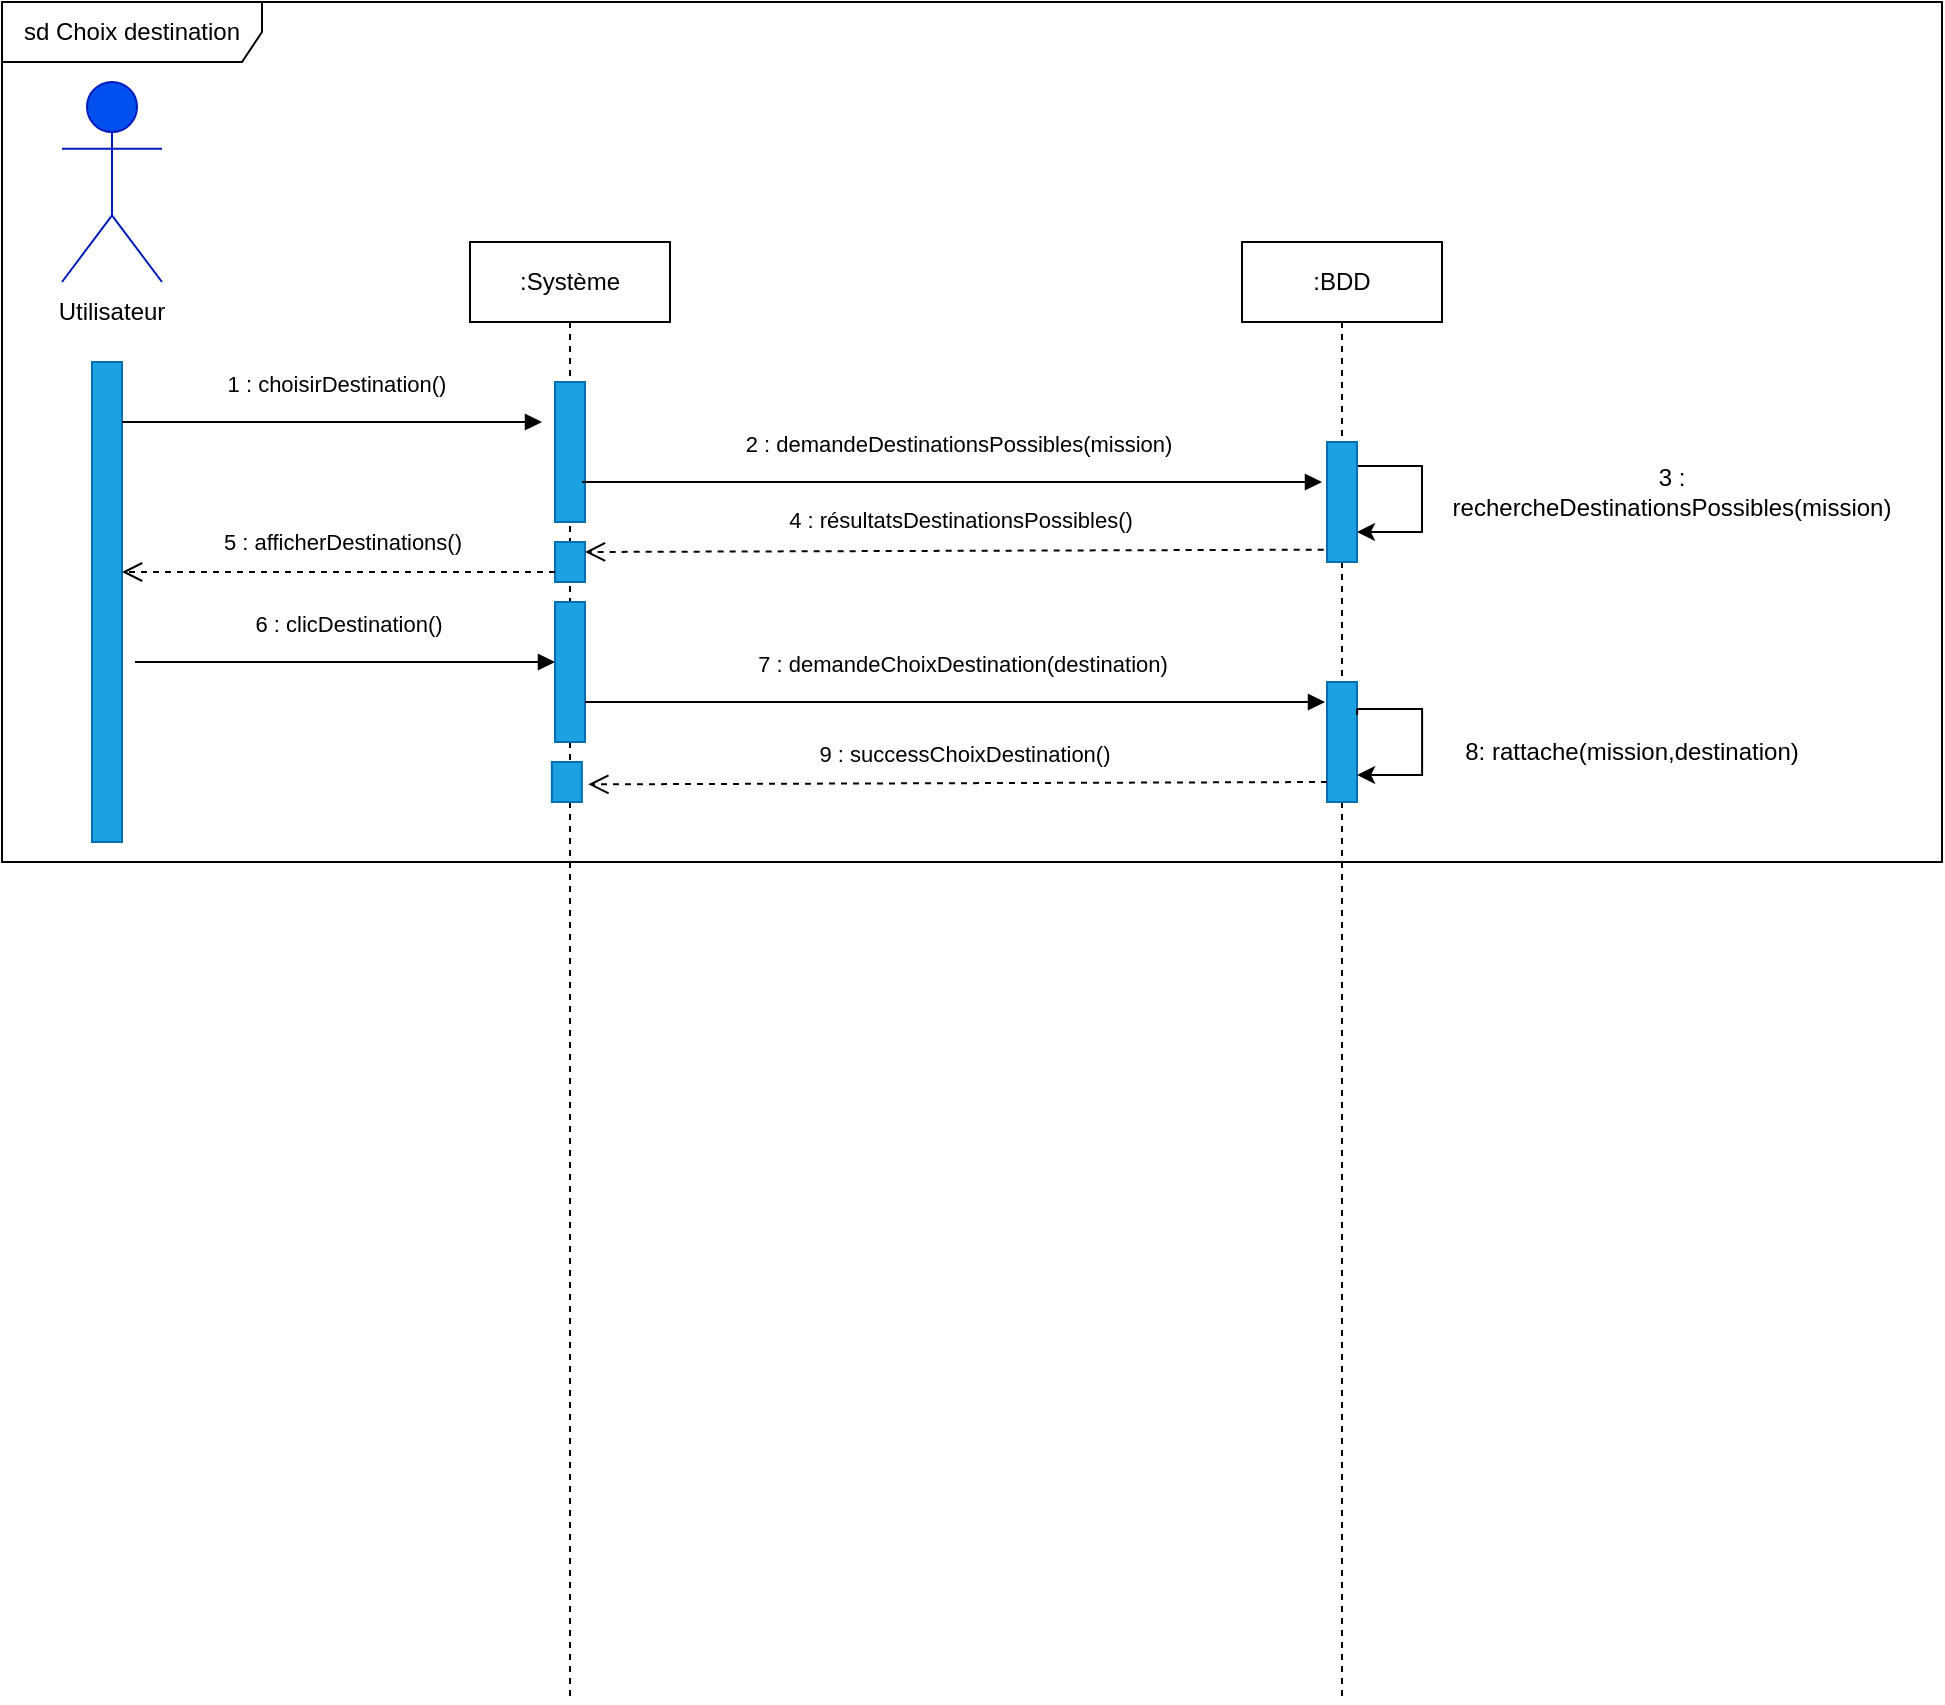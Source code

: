 <mxfile version="20.6.0" type="device"><diagram id="M-pu-cOKjHEZvPsEpOY4" name="Page-1"><mxGraphModel dx="1990" dy="1203" grid="1" gridSize="10" guides="1" tooltips="1" connect="1" arrows="1" fold="1" page="1" pageScale="1" pageWidth="827" pageHeight="1169" math="0" shadow="0"><root><mxCell id="0"/><mxCell id="1" parent="0"/><mxCell id="OMeM30PVV8WrVPDrTTRZ-74" value="sd Choix destination" style="shape=umlFrame;whiteSpace=wrap;html=1;width=130;height=30;" parent="1" vertex="1"><mxGeometry x="80" y="150" width="970" height="430" as="geometry"/></mxCell><mxCell id="OMeM30PVV8WrVPDrTTRZ-1" value="&lt;b&gt;Utilisateur&lt;/b&gt;" style="shape=umlActor;verticalLabelPosition=bottom;verticalAlign=top;html=1;fillColor=#0050ef;fontColor=#ffffff;strokeColor=#001DBC;" parent="1" vertex="1"><mxGeometry x="110" y="190" width="50" height="100" as="geometry"/></mxCell><mxCell id="OMeM30PVV8WrVPDrTTRZ-2" value="Utilisateur" style="text;html=1;strokeColor=none;fillColor=none;align=center;verticalAlign=middle;whiteSpace=wrap;rounded=0;" parent="1" vertex="1"><mxGeometry x="105" y="290" width="60" height="30" as="geometry"/></mxCell><mxCell id="OMeM30PVV8WrVPDrTTRZ-3" value=":Système" style="shape=umlLifeline;perimeter=lifelinePerimeter;whiteSpace=wrap;html=1;container=1;collapsible=0;recursiveResize=0;outlineConnect=0;" parent="1" vertex="1"><mxGeometry x="314" y="270" width="100" height="730" as="geometry"/></mxCell><mxCell id="OMeM30PVV8WrVPDrTTRZ-4" value="" style="rounded=0;whiteSpace=wrap;html=1;fillColor=#1ba1e2;fontColor=#ffffff;strokeColor=#006EAF;" parent="OMeM30PVV8WrVPDrTTRZ-3" vertex="1"><mxGeometry x="42.5" y="180" width="15" height="70" as="geometry"/></mxCell><mxCell id="OMeM30PVV8WrVPDrTTRZ-5" value="" style="rounded=0;whiteSpace=wrap;html=1;fillColor=#1ba1e2;fontColor=#ffffff;strokeColor=#006EAF;" parent="OMeM30PVV8WrVPDrTTRZ-3" vertex="1"><mxGeometry x="42.5" y="150" width="15" height="20" as="geometry"/></mxCell><mxCell id="00_dAAt5dJgb9aGSw6u1-14" value="" style="rounded=0;whiteSpace=wrap;html=1;fillColor=#1ba1e2;fontColor=#ffffff;strokeColor=#006EAF;" vertex="1" parent="OMeM30PVV8WrVPDrTTRZ-3"><mxGeometry x="40.93" y="260" width="15" height="20" as="geometry"/></mxCell><mxCell id="OMeM30PVV8WrVPDrTTRZ-6" value=":BDD" style="shape=umlLifeline;perimeter=lifelinePerimeter;whiteSpace=wrap;html=1;container=1;collapsible=0;recursiveResize=0;outlineConnect=0;" parent="1" vertex="1"><mxGeometry x="700" y="270" width="100" height="730" as="geometry"/></mxCell><mxCell id="OMeM30PVV8WrVPDrTTRZ-7" style="edgeStyle=orthogonalEdgeStyle;rounded=0;orthogonalLoop=1;jettySize=auto;html=1;exitX=1;exitY=0.25;exitDx=0;exitDy=0;entryX=1;entryY=0.75;entryDx=0;entryDy=0;" parent="OMeM30PVV8WrVPDrTTRZ-6" source="OMeM30PVV8WrVPDrTTRZ-8" target="OMeM30PVV8WrVPDrTTRZ-8" edge="1"><mxGeometry relative="1" as="geometry"><Array as="points"><mxPoint x="58" y="112"/><mxPoint x="90" y="112"/><mxPoint x="90" y="145"/></Array></mxGeometry></mxCell><mxCell id="OMeM30PVV8WrVPDrTTRZ-8" value="" style="rounded=0;whiteSpace=wrap;html=1;fillColor=#1ba1e2;fontColor=#ffffff;strokeColor=#006EAF;" parent="OMeM30PVV8WrVPDrTTRZ-6" vertex="1"><mxGeometry x="42.5" y="100" width="15" height="60" as="geometry"/></mxCell><mxCell id="00_dAAt5dJgb9aGSw6u1-3" value="" style="rounded=0;whiteSpace=wrap;html=1;fillColor=#1ba1e2;fontColor=#ffffff;strokeColor=#006EAF;" vertex="1" parent="OMeM30PVV8WrVPDrTTRZ-6"><mxGeometry x="42.5" y="220" width="15" height="60" as="geometry"/></mxCell><mxCell id="00_dAAt5dJgb9aGSw6u1-5" style="edgeStyle=orthogonalEdgeStyle;rounded=0;orthogonalLoop=1;jettySize=auto;html=1;exitX=1;exitY=0.25;exitDx=0;exitDy=0;entryX=1;entryY=0.75;entryDx=0;entryDy=0;" edge="1" parent="OMeM30PVV8WrVPDrTTRZ-6"><mxGeometry relative="1" as="geometry"><Array as="points"><mxPoint x="58.06" y="233.47"/><mxPoint x="90.06" y="233.47"/><mxPoint x="90.06" y="266.47"/></Array><mxPoint x="57.56" y="236.47" as="sourcePoint"/><mxPoint x="57.56" y="266.47" as="targetPoint"/></mxGeometry></mxCell><mxCell id="OMeM30PVV8WrVPDrTTRZ-9" value="" style="rounded=0;whiteSpace=wrap;html=1;fillColor=#1ba1e2;fontColor=#ffffff;strokeColor=#006EAF;" parent="1" vertex="1"><mxGeometry x="125" y="330" width="15" height="240" as="geometry"/></mxCell><mxCell id="OMeM30PVV8WrVPDrTTRZ-10" value="" style="rounded=0;whiteSpace=wrap;html=1;fillColor=#1ba1e2;fontColor=#ffffff;strokeColor=#006EAF;" parent="1" vertex="1"><mxGeometry x="356.5" y="340" width="15" height="70" as="geometry"/></mxCell><mxCell id="OMeM30PVV8WrVPDrTTRZ-11" value="1 : choisirDestination()" style="html=1;verticalAlign=bottom;endArrow=block;rounded=0;" parent="1" edge="1"><mxGeometry x="0.016" y="10" width="80" relative="1" as="geometry"><mxPoint x="140" y="360" as="sourcePoint"/><mxPoint x="350" y="360" as="targetPoint"/><mxPoint as="offset"/></mxGeometry></mxCell><mxCell id="OMeM30PVV8WrVPDrTTRZ-12" value="2 : demandeDestinationsPossibles(mission)" style="html=1;verticalAlign=bottom;endArrow=block;rounded=0;" parent="1" edge="1"><mxGeometry x="0.016" y="10" width="80" relative="1" as="geometry"><mxPoint x="370" y="390" as="sourcePoint"/><mxPoint x="740" y="390" as="targetPoint"/><mxPoint as="offset"/></mxGeometry></mxCell><mxCell id="OMeM30PVV8WrVPDrTTRZ-13" value="3 : rechercheDestinationsPossibles(mission)" style="text;html=1;strokeColor=none;fillColor=none;align=center;verticalAlign=middle;whiteSpace=wrap;rounded=0;" parent="1" vertex="1"><mxGeometry x="820" y="380" width="190" height="30" as="geometry"/></mxCell><mxCell id="OMeM30PVV8WrVPDrTTRZ-14" value="4 : résultatsDestinationsPossibles()" style="html=1;verticalAlign=bottom;endArrow=open;dashed=1;endSize=8;rounded=0;exitX=-0.111;exitY=0.897;exitDx=0;exitDy=0;exitPerimeter=0;entryX=1;entryY=0.25;entryDx=0;entryDy=0;" parent="1" source="OMeM30PVV8WrVPDrTTRZ-8" target="OMeM30PVV8WrVPDrTTRZ-5" edge="1"><mxGeometry x="-0.016" y="-6" relative="1" as="geometry"><mxPoint x="752.5" y="705" as="sourcePoint"/><mxPoint x="440" y="424" as="targetPoint"/><mxPoint as="offset"/></mxGeometry></mxCell><mxCell id="dcKfborwXpPxRit9QpYM-3" value="5 : afficherDestinations()" style="html=1;verticalAlign=bottom;endArrow=open;dashed=1;endSize=8;rounded=0;exitX=0;exitY=0.75;exitDx=0;exitDy=0;" parent="1" source="OMeM30PVV8WrVPDrTTRZ-5" edge="1"><mxGeometry x="-0.016" y="-6" relative="1" as="geometry"><mxPoint x="349.335" y="440.0" as="sourcePoint"/><mxPoint x="140" y="435" as="targetPoint"/><mxPoint as="offset"/></mxGeometry></mxCell><mxCell id="00_dAAt5dJgb9aGSw6u1-2" value="6 : clicDestination()" style="html=1;verticalAlign=bottom;endArrow=block;rounded=0;" edge="1" parent="1"><mxGeometry x="0.016" y="10" width="80" relative="1" as="geometry"><mxPoint x="146.5" y="480" as="sourcePoint"/><mxPoint x="356.5" y="480" as="targetPoint"/><mxPoint as="offset"/></mxGeometry></mxCell><mxCell id="00_dAAt5dJgb9aGSw6u1-4" value="7 : demandeChoixDestination(destination)" style="html=1;verticalAlign=bottom;endArrow=block;rounded=0;" edge="1" parent="1"><mxGeometry x="0.016" y="10" width="80" relative="1" as="geometry"><mxPoint x="371.5" y="500" as="sourcePoint"/><mxPoint x="741.5" y="500" as="targetPoint"/><mxPoint as="offset"/></mxGeometry></mxCell><mxCell id="00_dAAt5dJgb9aGSw6u1-6" value="8: rattache(mission,destination)" style="text;html=1;strokeColor=none;fillColor=none;align=center;verticalAlign=middle;whiteSpace=wrap;rounded=0;" vertex="1" parent="1"><mxGeometry x="800" y="510" width="190" height="30" as="geometry"/></mxCell><mxCell id="00_dAAt5dJgb9aGSw6u1-7" value="9 : successChoixDestination()" style="html=1;verticalAlign=bottom;endArrow=open;dashed=1;endSize=8;rounded=0;exitX=-0.111;exitY=0.897;exitDx=0;exitDy=0;exitPerimeter=0;entryX=1;entryY=0.25;entryDx=0;entryDy=0;" edge="1" parent="1"><mxGeometry x="-0.016" y="-6" relative="1" as="geometry"><mxPoint x="742.505" y="540" as="sourcePoint"/><mxPoint x="373.17" y="541.18" as="targetPoint"/><mxPoint as="offset"/></mxGeometry></mxCell></root></mxGraphModel></diagram></mxfile>
